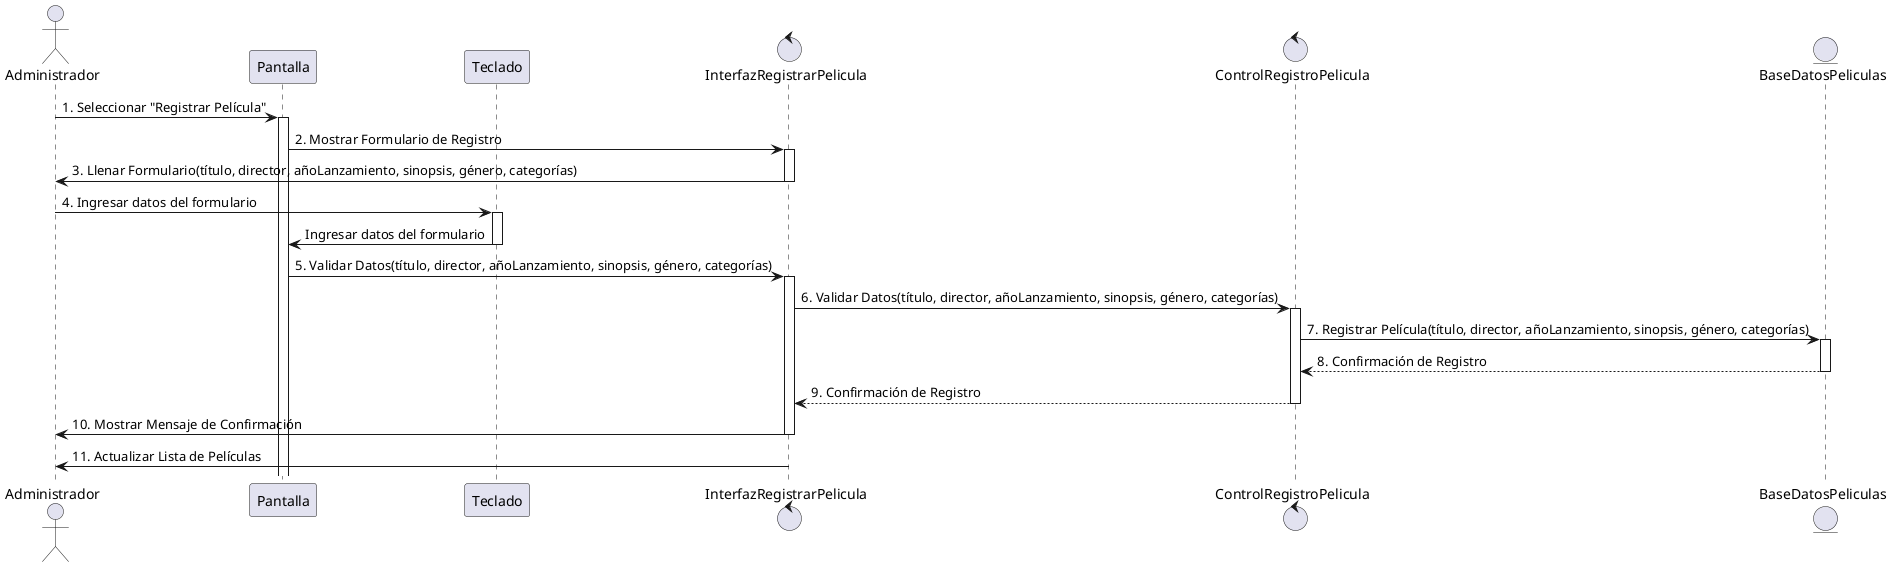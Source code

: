 Registrar Pelicula:

@startuml "Registrar Película"

actor Administrador
participant Pantalla
participant Teclado
control InterfazRegistrarPelicula
control ControlRegistroPelicula
entity BaseDatosPeliculas

Administrador -> Pantalla : 1. Seleccionar "Registrar Película"
activate Pantalla

Pantalla -> InterfazRegistrarPelicula : 2. Mostrar Formulario de Registro
activate InterfazRegistrarPelicula

InterfazRegistrarPelicula -> Administrador : 3. Llenar Formulario(título, director, añoLanzamiento, sinopsis, género, categorías)
deactivate InterfazRegistrarPelicula

Administrador -> Teclado : 4. Ingresar datos del formulario
activate Teclado

Teclado -> Pantalla : Ingresar datos del formulario
deactivate Teclado

Pantalla -> InterfazRegistrarPelicula : 5. Validar Datos(título, director, añoLanzamiento, sinopsis, género, categorías)
activate InterfazRegistrarPelicula

InterfazRegistrarPelicula -> ControlRegistroPelicula : 6. Validar Datos(título, director, añoLanzamiento, sinopsis, género, categorías)
activate ControlRegistroPelicula

ControlRegistroPelicula -> BaseDatosPeliculas : 7. Registrar Película(título, director, añoLanzamiento, sinopsis, género, categorías)
activate BaseDatosPeliculas

BaseDatosPeliculas --> ControlRegistroPelicula : 8. Confirmación de Registro
deactivate BaseDatosPeliculas

ControlRegistroPelicula --> InterfazRegistrarPelicula : 9. Confirmación de Registro
deactivate ControlRegistroPelicula

InterfazRegistrarPelicula -> Administrador : 10. Mostrar Mensaje de Confirmación
deactivate InterfazRegistrarPelicula

InterfazRegistrarPelicula -> Administrador : 11. Actualizar Lista de Películas
deactivate InterfazRegistrarPelicula

@enduml
